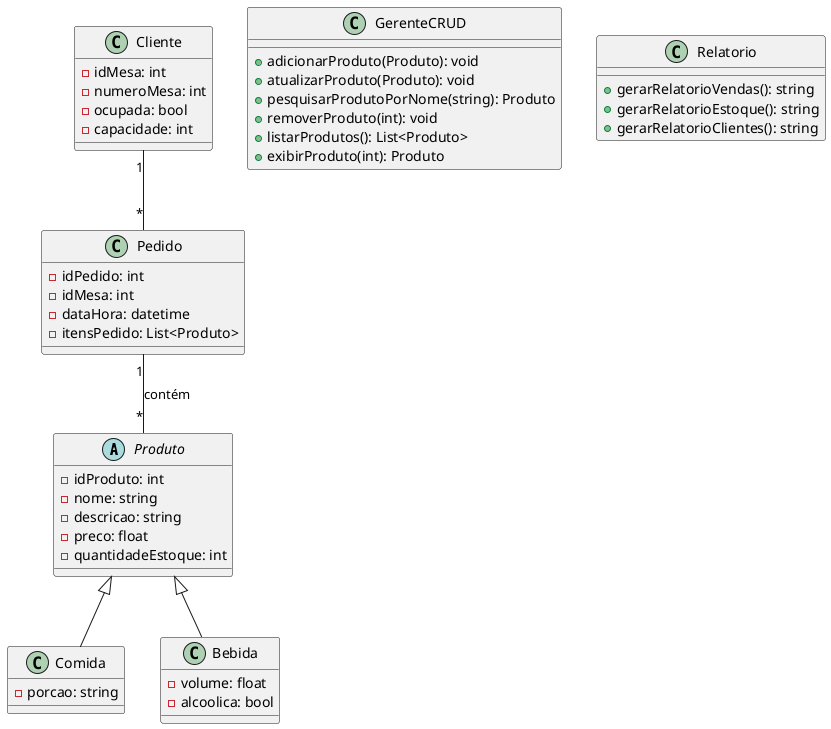 @startuml

abstract class Produto {
    - idProduto: int
    - nome: string
    - descricao: string
    - preco: float
    - quantidadeEstoque: int
}

class Comida extends Produto {
    - porcao: string
}

class Bebida extends Produto {
    - volume: float
    - alcoolica: bool
}

class Cliente {
    - idMesa: int
    - numeroMesa: int
    - ocupada: bool
    - capacidade: int
}

class Pedido {
    - idPedido: int
    - idMesa: int
    - dataHora: datetime
    - itensPedido: List<Produto>
}

class GerenteCRUD {
    + adicionarProduto(Produto): void
    + atualizarProduto(Produto): void
    + pesquisarProdutoPorNome(string): Produto
    + removerProduto(int): void
    + listarProdutos(): List<Produto>
    + exibirProduto(int): Produto
}

class Relatorio {
    + gerarRelatorioVendas(): string
    + gerarRelatorioEstoque(): string
    + gerarRelatorioClientes(): string
}

Cliente "1" -- "*" Pedido
Pedido "1" -- "*" Produto: contém

@enduml